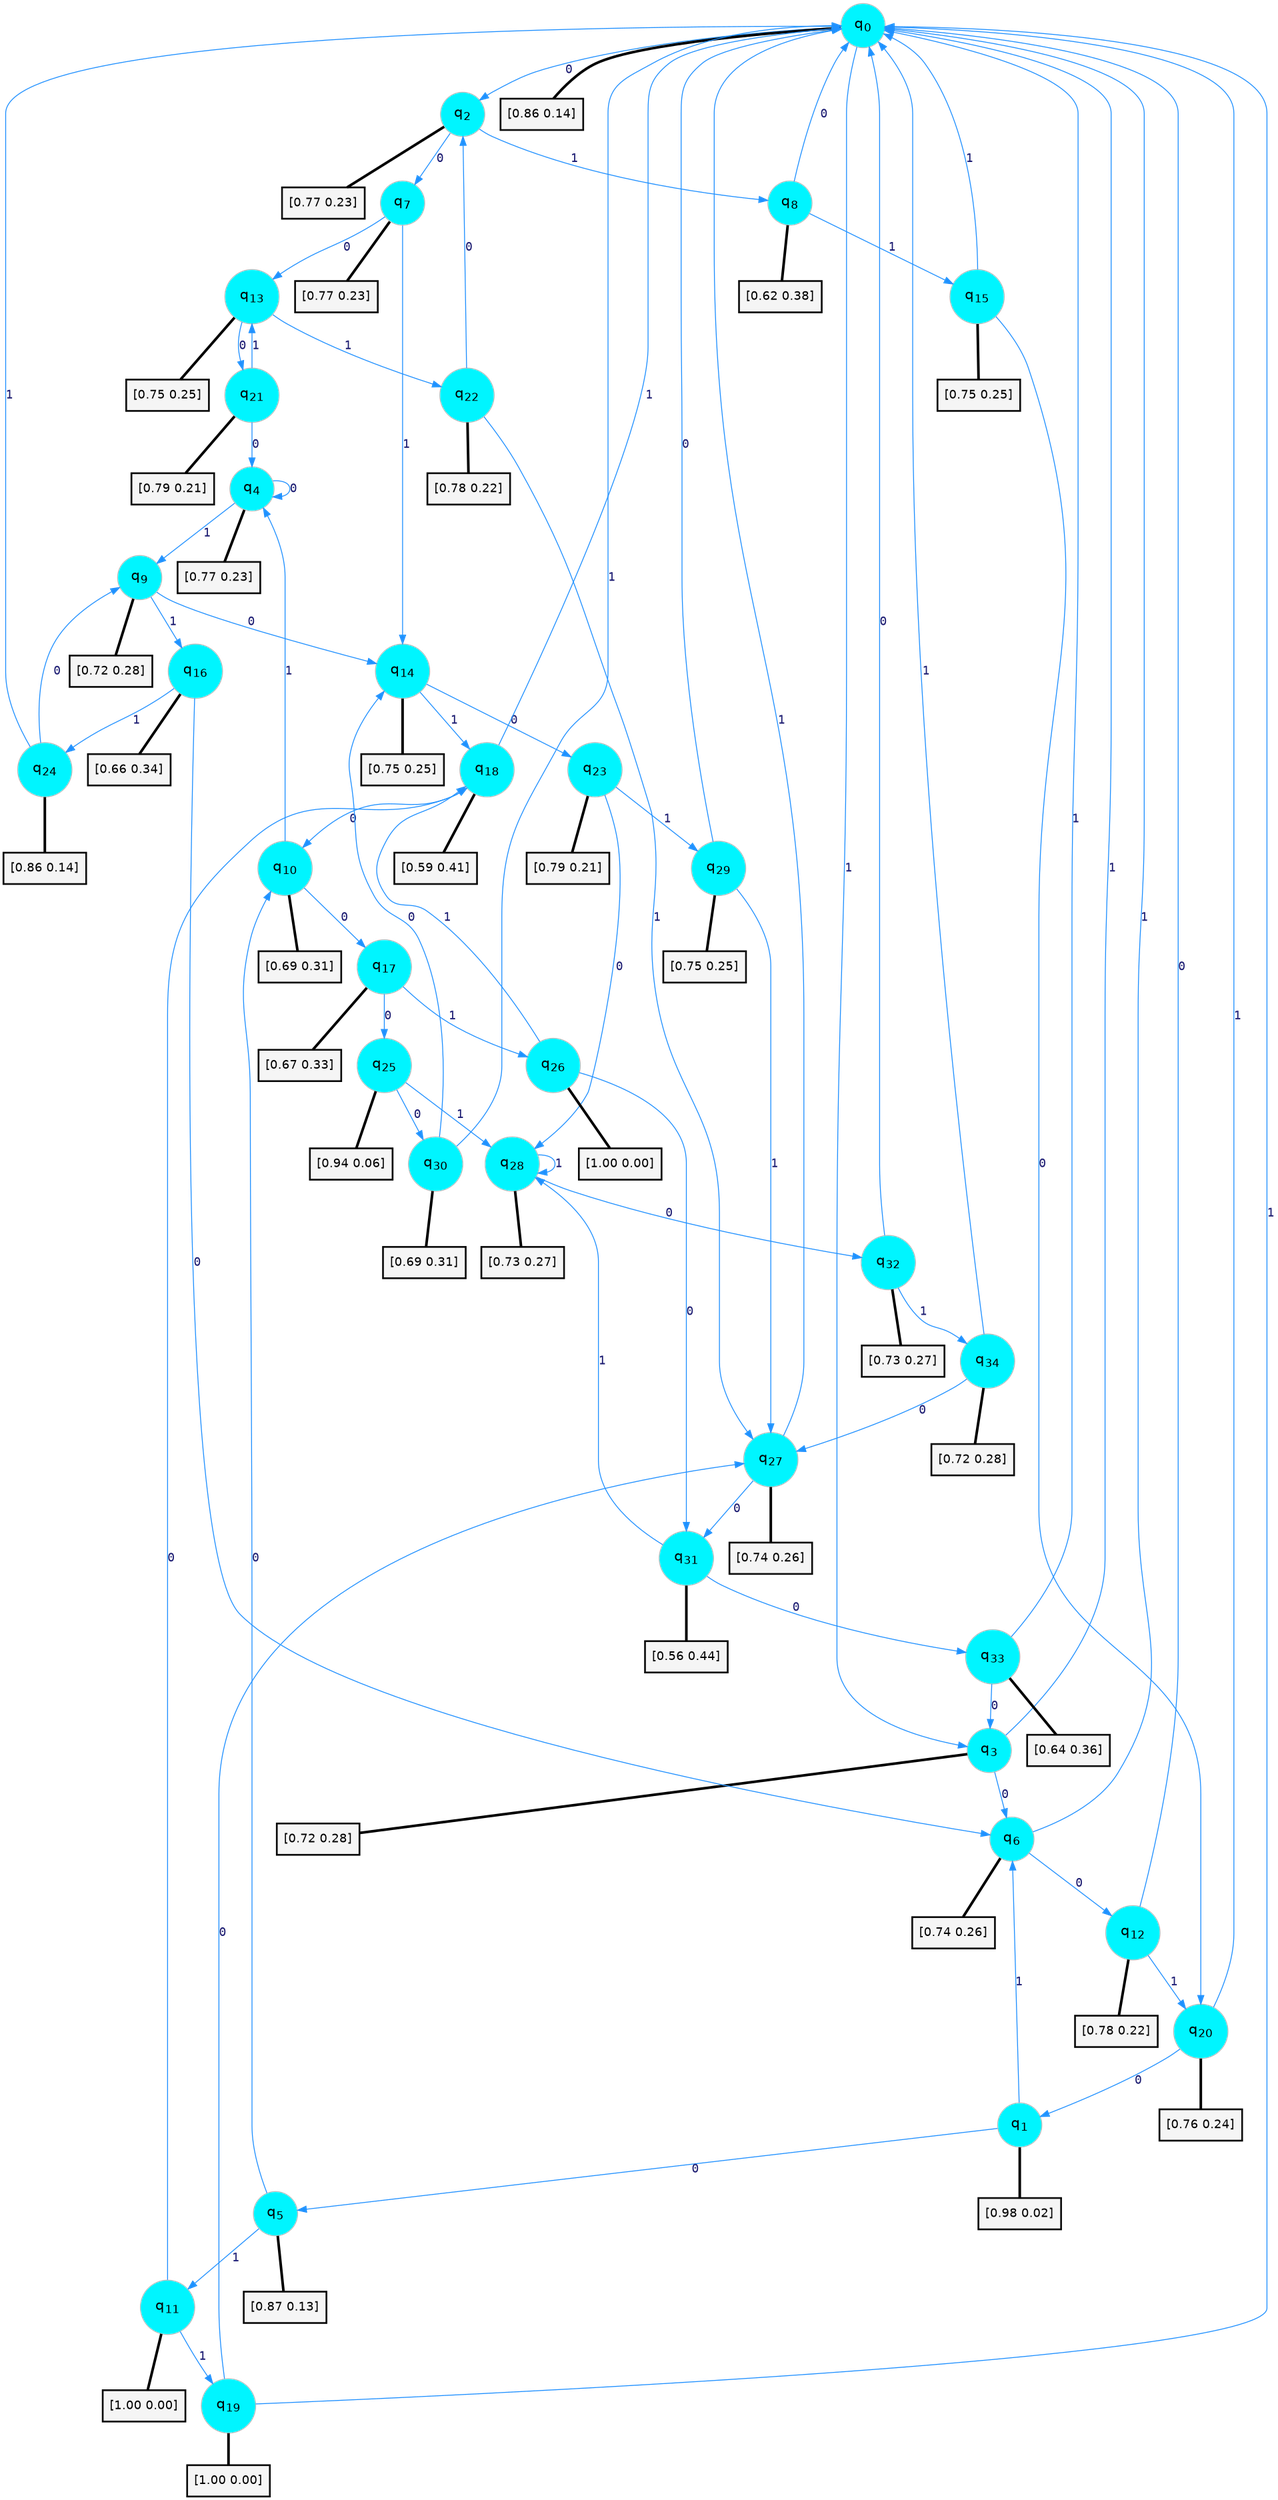 digraph G {
graph [
bgcolor=transparent, dpi=300, rankdir=TD, size="40,25"];
node [
color=gray, fillcolor=turquoise1, fontcolor=black, fontname=Helvetica, fontsize=16, fontweight=bold, shape=circle, style=filled];
edge [
arrowsize=1, color=dodgerblue1, fontcolor=midnightblue, fontname=courier, fontweight=bold, penwidth=1, style=solid, weight=20];
0[label=<q<SUB>0</SUB>>];
1[label=<q<SUB>1</SUB>>];
2[label=<q<SUB>2</SUB>>];
3[label=<q<SUB>3</SUB>>];
4[label=<q<SUB>4</SUB>>];
5[label=<q<SUB>5</SUB>>];
6[label=<q<SUB>6</SUB>>];
7[label=<q<SUB>7</SUB>>];
8[label=<q<SUB>8</SUB>>];
9[label=<q<SUB>9</SUB>>];
10[label=<q<SUB>10</SUB>>];
11[label=<q<SUB>11</SUB>>];
12[label=<q<SUB>12</SUB>>];
13[label=<q<SUB>13</SUB>>];
14[label=<q<SUB>14</SUB>>];
15[label=<q<SUB>15</SUB>>];
16[label=<q<SUB>16</SUB>>];
17[label=<q<SUB>17</SUB>>];
18[label=<q<SUB>18</SUB>>];
19[label=<q<SUB>19</SUB>>];
20[label=<q<SUB>20</SUB>>];
21[label=<q<SUB>21</SUB>>];
22[label=<q<SUB>22</SUB>>];
23[label=<q<SUB>23</SUB>>];
24[label=<q<SUB>24</SUB>>];
25[label=<q<SUB>25</SUB>>];
26[label=<q<SUB>26</SUB>>];
27[label=<q<SUB>27</SUB>>];
28[label=<q<SUB>28</SUB>>];
29[label=<q<SUB>29</SUB>>];
30[label=<q<SUB>30</SUB>>];
31[label=<q<SUB>31</SUB>>];
32[label=<q<SUB>32</SUB>>];
33[label=<q<SUB>33</SUB>>];
34[label=<q<SUB>34</SUB>>];
35[label="[0.86 0.14]", shape=box,fontcolor=black, fontname=Helvetica, fontsize=14, penwidth=2, fillcolor=whitesmoke,color=black];
36[label="[0.98 0.02]", shape=box,fontcolor=black, fontname=Helvetica, fontsize=14, penwidth=2, fillcolor=whitesmoke,color=black];
37[label="[0.77 0.23]", shape=box,fontcolor=black, fontname=Helvetica, fontsize=14, penwidth=2, fillcolor=whitesmoke,color=black];
38[label="[0.72 0.28]", shape=box,fontcolor=black, fontname=Helvetica, fontsize=14, penwidth=2, fillcolor=whitesmoke,color=black];
39[label="[0.77 0.23]", shape=box,fontcolor=black, fontname=Helvetica, fontsize=14, penwidth=2, fillcolor=whitesmoke,color=black];
40[label="[0.87 0.13]", shape=box,fontcolor=black, fontname=Helvetica, fontsize=14, penwidth=2, fillcolor=whitesmoke,color=black];
41[label="[0.74 0.26]", shape=box,fontcolor=black, fontname=Helvetica, fontsize=14, penwidth=2, fillcolor=whitesmoke,color=black];
42[label="[0.77 0.23]", shape=box,fontcolor=black, fontname=Helvetica, fontsize=14, penwidth=2, fillcolor=whitesmoke,color=black];
43[label="[0.62 0.38]", shape=box,fontcolor=black, fontname=Helvetica, fontsize=14, penwidth=2, fillcolor=whitesmoke,color=black];
44[label="[0.72 0.28]", shape=box,fontcolor=black, fontname=Helvetica, fontsize=14, penwidth=2, fillcolor=whitesmoke,color=black];
45[label="[0.69 0.31]", shape=box,fontcolor=black, fontname=Helvetica, fontsize=14, penwidth=2, fillcolor=whitesmoke,color=black];
46[label="[1.00 0.00]", shape=box,fontcolor=black, fontname=Helvetica, fontsize=14, penwidth=2, fillcolor=whitesmoke,color=black];
47[label="[0.78 0.22]", shape=box,fontcolor=black, fontname=Helvetica, fontsize=14, penwidth=2, fillcolor=whitesmoke,color=black];
48[label="[0.75 0.25]", shape=box,fontcolor=black, fontname=Helvetica, fontsize=14, penwidth=2, fillcolor=whitesmoke,color=black];
49[label="[0.75 0.25]", shape=box,fontcolor=black, fontname=Helvetica, fontsize=14, penwidth=2, fillcolor=whitesmoke,color=black];
50[label="[0.75 0.25]", shape=box,fontcolor=black, fontname=Helvetica, fontsize=14, penwidth=2, fillcolor=whitesmoke,color=black];
51[label="[0.66 0.34]", shape=box,fontcolor=black, fontname=Helvetica, fontsize=14, penwidth=2, fillcolor=whitesmoke,color=black];
52[label="[0.67 0.33]", shape=box,fontcolor=black, fontname=Helvetica, fontsize=14, penwidth=2, fillcolor=whitesmoke,color=black];
53[label="[0.59 0.41]", shape=box,fontcolor=black, fontname=Helvetica, fontsize=14, penwidth=2, fillcolor=whitesmoke,color=black];
54[label="[1.00 0.00]", shape=box,fontcolor=black, fontname=Helvetica, fontsize=14, penwidth=2, fillcolor=whitesmoke,color=black];
55[label="[0.76 0.24]", shape=box,fontcolor=black, fontname=Helvetica, fontsize=14, penwidth=2, fillcolor=whitesmoke,color=black];
56[label="[0.79 0.21]", shape=box,fontcolor=black, fontname=Helvetica, fontsize=14, penwidth=2, fillcolor=whitesmoke,color=black];
57[label="[0.78 0.22]", shape=box,fontcolor=black, fontname=Helvetica, fontsize=14, penwidth=2, fillcolor=whitesmoke,color=black];
58[label="[0.79 0.21]", shape=box,fontcolor=black, fontname=Helvetica, fontsize=14, penwidth=2, fillcolor=whitesmoke,color=black];
59[label="[0.86 0.14]", shape=box,fontcolor=black, fontname=Helvetica, fontsize=14, penwidth=2, fillcolor=whitesmoke,color=black];
60[label="[0.94 0.06]", shape=box,fontcolor=black, fontname=Helvetica, fontsize=14, penwidth=2, fillcolor=whitesmoke,color=black];
61[label="[1.00 0.00]", shape=box,fontcolor=black, fontname=Helvetica, fontsize=14, penwidth=2, fillcolor=whitesmoke,color=black];
62[label="[0.74 0.26]", shape=box,fontcolor=black, fontname=Helvetica, fontsize=14, penwidth=2, fillcolor=whitesmoke,color=black];
63[label="[0.73 0.27]", shape=box,fontcolor=black, fontname=Helvetica, fontsize=14, penwidth=2, fillcolor=whitesmoke,color=black];
64[label="[0.75 0.25]", shape=box,fontcolor=black, fontname=Helvetica, fontsize=14, penwidth=2, fillcolor=whitesmoke,color=black];
65[label="[0.69 0.31]", shape=box,fontcolor=black, fontname=Helvetica, fontsize=14, penwidth=2, fillcolor=whitesmoke,color=black];
66[label="[0.56 0.44]", shape=box,fontcolor=black, fontname=Helvetica, fontsize=14, penwidth=2, fillcolor=whitesmoke,color=black];
67[label="[0.73 0.27]", shape=box,fontcolor=black, fontname=Helvetica, fontsize=14, penwidth=2, fillcolor=whitesmoke,color=black];
68[label="[0.64 0.36]", shape=box,fontcolor=black, fontname=Helvetica, fontsize=14, penwidth=2, fillcolor=whitesmoke,color=black];
69[label="[0.72 0.28]", shape=box,fontcolor=black, fontname=Helvetica, fontsize=14, penwidth=2, fillcolor=whitesmoke,color=black];
0->2 [label=0];
0->3 [label=1];
0->35 [arrowhead=none, penwidth=3,color=black];
1->5 [label=0];
1->6 [label=1];
1->36 [arrowhead=none, penwidth=3,color=black];
2->7 [label=0];
2->8 [label=1];
2->37 [arrowhead=none, penwidth=3,color=black];
3->6 [label=0];
3->0 [label=1];
3->38 [arrowhead=none, penwidth=3,color=black];
4->4 [label=0];
4->9 [label=1];
4->39 [arrowhead=none, penwidth=3,color=black];
5->10 [label=0];
5->11 [label=1];
5->40 [arrowhead=none, penwidth=3,color=black];
6->12 [label=0];
6->0 [label=1];
6->41 [arrowhead=none, penwidth=3,color=black];
7->13 [label=0];
7->14 [label=1];
7->42 [arrowhead=none, penwidth=3,color=black];
8->0 [label=0];
8->15 [label=1];
8->43 [arrowhead=none, penwidth=3,color=black];
9->14 [label=0];
9->16 [label=1];
9->44 [arrowhead=none, penwidth=3,color=black];
10->17 [label=0];
10->4 [label=1];
10->45 [arrowhead=none, penwidth=3,color=black];
11->18 [label=0];
11->19 [label=1];
11->46 [arrowhead=none, penwidth=3,color=black];
12->0 [label=0];
12->20 [label=1];
12->47 [arrowhead=none, penwidth=3,color=black];
13->21 [label=0];
13->22 [label=1];
13->48 [arrowhead=none, penwidth=3,color=black];
14->23 [label=0];
14->18 [label=1];
14->49 [arrowhead=none, penwidth=3,color=black];
15->20 [label=0];
15->0 [label=1];
15->50 [arrowhead=none, penwidth=3,color=black];
16->6 [label=0];
16->24 [label=1];
16->51 [arrowhead=none, penwidth=3,color=black];
17->25 [label=0];
17->26 [label=1];
17->52 [arrowhead=none, penwidth=3,color=black];
18->10 [label=0];
18->0 [label=1];
18->53 [arrowhead=none, penwidth=3,color=black];
19->27 [label=0];
19->0 [label=1];
19->54 [arrowhead=none, penwidth=3,color=black];
20->1 [label=0];
20->0 [label=1];
20->55 [arrowhead=none, penwidth=3,color=black];
21->4 [label=0];
21->13 [label=1];
21->56 [arrowhead=none, penwidth=3,color=black];
22->2 [label=0];
22->27 [label=1];
22->57 [arrowhead=none, penwidth=3,color=black];
23->28 [label=0];
23->29 [label=1];
23->58 [arrowhead=none, penwidth=3,color=black];
24->9 [label=0];
24->0 [label=1];
24->59 [arrowhead=none, penwidth=3,color=black];
25->30 [label=0];
25->28 [label=1];
25->60 [arrowhead=none, penwidth=3,color=black];
26->31 [label=0];
26->18 [label=1];
26->61 [arrowhead=none, penwidth=3,color=black];
27->31 [label=0];
27->0 [label=1];
27->62 [arrowhead=none, penwidth=3,color=black];
28->32 [label=0];
28->28 [label=1];
28->63 [arrowhead=none, penwidth=3,color=black];
29->0 [label=0];
29->27 [label=1];
29->64 [arrowhead=none, penwidth=3,color=black];
30->14 [label=0];
30->0 [label=1];
30->65 [arrowhead=none, penwidth=3,color=black];
31->33 [label=0];
31->28 [label=1];
31->66 [arrowhead=none, penwidth=3,color=black];
32->0 [label=0];
32->34 [label=1];
32->67 [arrowhead=none, penwidth=3,color=black];
33->3 [label=0];
33->0 [label=1];
33->68 [arrowhead=none, penwidth=3,color=black];
34->27 [label=0];
34->0 [label=1];
34->69 [arrowhead=none, penwidth=3,color=black];
}
